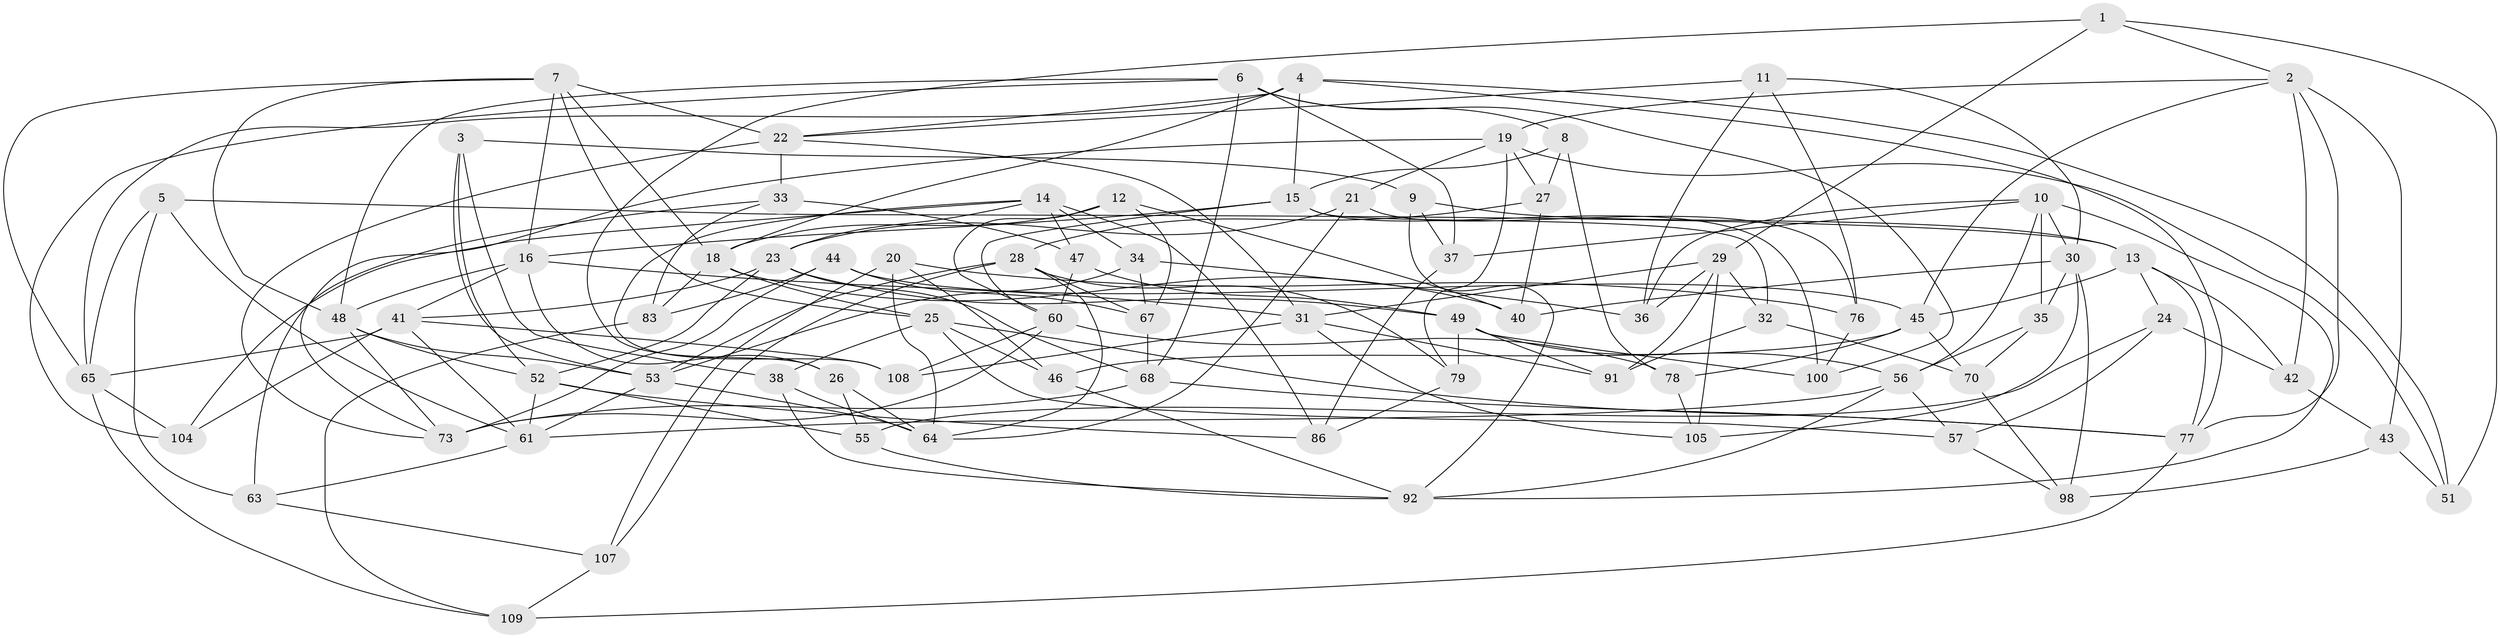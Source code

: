 // Generated by graph-tools (version 1.1) at 2025/52/02/27/25 19:52:27]
// undirected, 77 vertices, 187 edges
graph export_dot {
graph [start="1"]
  node [color=gray90,style=filled];
  1;
  2 [super="+62"];
  3;
  4 [super="+96"];
  5;
  6 [super="+39"];
  7 [super="+88"];
  8;
  9;
  10 [super="+75"];
  11;
  12;
  13 [super="+17"];
  14 [super="+81"];
  15 [super="+82"];
  16 [super="+50"];
  18 [super="+72"];
  19 [super="+54"];
  20;
  21;
  22 [super="+74"];
  23 [super="+71"];
  24;
  25 [super="+66"];
  26;
  27;
  28 [super="+106"];
  29 [super="+111"];
  30 [super="+58"];
  31 [super="+90"];
  32;
  33;
  34;
  35;
  36;
  37;
  38;
  40;
  41 [super="+93"];
  42;
  43;
  44;
  45 [super="+103"];
  46;
  47;
  48 [super="+85"];
  49 [super="+94"];
  51;
  52 [super="+89"];
  53 [super="+59"];
  55;
  56 [super="+95"];
  57;
  60 [super="+69"];
  61 [super="+84"];
  63;
  64 [super="+101"];
  65 [super="+99"];
  67 [super="+87"];
  68 [super="+110"];
  70;
  73 [super="+97"];
  76;
  77 [super="+80"];
  78;
  79;
  83;
  86;
  91;
  92 [super="+102"];
  98;
  100;
  104;
  105;
  107;
  108;
  109;
  1 -- 51;
  1 -- 26;
  1 -- 2;
  1 -- 29;
  2 -- 19;
  2 -- 42;
  2 -- 43;
  2 -- 45;
  2 -- 77;
  3 -- 38;
  3 -- 53;
  3 -- 9;
  3 -- 52;
  4 -- 51;
  4 -- 22;
  4 -- 18;
  4 -- 65;
  4 -- 15;
  4 -- 77;
  5 -- 13;
  5 -- 63;
  5 -- 61;
  5 -- 65;
  6 -- 100;
  6 -- 104;
  6 -- 68;
  6 -- 8;
  6 -- 48;
  6 -- 37;
  7 -- 18;
  7 -- 22;
  7 -- 16;
  7 -- 65;
  7 -- 48;
  7 -- 25;
  8 -- 27;
  8 -- 78;
  8 -- 15;
  9 -- 37;
  9 -- 92;
  9 -- 13;
  10 -- 56;
  10 -- 37;
  10 -- 36;
  10 -- 35;
  10 -- 92;
  10 -- 30;
  11 -- 76;
  11 -- 36;
  11 -- 30;
  11 -- 22;
  12 -- 40;
  12 -- 18;
  12 -- 67;
  12 -- 60;
  13 -- 24;
  13 -- 42;
  13 -- 45;
  13 -- 77;
  14 -- 108;
  14 -- 47;
  14 -- 104;
  14 -- 86;
  14 -- 34;
  14 -- 23;
  15 -- 100;
  15 -- 16;
  15 -- 60;
  15 -- 32;
  16 -- 41;
  16 -- 26;
  16 -- 48;
  16 -- 31;
  18 -- 83;
  18 -- 40;
  18 -- 25;
  19 -- 21;
  19 -- 73;
  19 -- 27;
  19 -- 51;
  19 -- 79;
  20 -- 46;
  20 -- 76;
  20 -- 107;
  20 -- 64;
  21 -- 76;
  21 -- 64;
  21 -- 23;
  22 -- 73;
  22 -- 33;
  22 -- 31;
  23 -- 52;
  23 -- 49;
  23 -- 68;
  23 -- 41;
  24 -- 55;
  24 -- 42;
  24 -- 57;
  25 -- 57;
  25 -- 38;
  25 -- 77;
  25 -- 46;
  26 -- 64;
  26 -- 55;
  27 -- 40;
  27 -- 28;
  28 -- 64;
  28 -- 53;
  28 -- 107;
  28 -- 67;
  28 -- 79;
  29 -- 91;
  29 -- 32;
  29 -- 31;
  29 -- 36;
  29 -- 105;
  30 -- 35;
  30 -- 40;
  30 -- 105;
  30 -- 98;
  31 -- 91;
  31 -- 108;
  31 -- 105;
  32 -- 70;
  32 -- 91;
  33 -- 83;
  33 -- 47;
  33 -- 63;
  34 -- 67;
  34 -- 36;
  34 -- 53;
  35 -- 56;
  35 -- 70;
  37 -- 86;
  38 -- 64;
  38 -- 92;
  41 -- 104;
  41 -- 65;
  41 -- 108;
  41 -- 61;
  42 -- 43;
  43 -- 98;
  43 -- 51;
  44 -- 45;
  44 -- 73;
  44 -- 67;
  44 -- 83;
  45 -- 70;
  45 -- 46;
  45 -- 78;
  46 -- 92;
  47 -- 60;
  47 -- 49;
  48 -- 73;
  48 -- 52;
  48 -- 53;
  49 -- 100;
  49 -- 79;
  49 -- 91;
  49 -- 56;
  52 -- 86;
  52 -- 55;
  52 -- 61;
  53 -- 64;
  53 -- 61;
  55 -- 92;
  56 -- 57;
  56 -- 92;
  56 -- 61;
  57 -- 98;
  60 -- 78;
  60 -- 73;
  60 -- 108;
  61 -- 63;
  63 -- 107;
  65 -- 104;
  65 -- 109;
  67 -- 68 [weight=2];
  68 -- 73;
  68 -- 77;
  70 -- 98;
  76 -- 100;
  77 -- 109;
  78 -- 105;
  79 -- 86;
  83 -- 109;
  107 -- 109;
}
